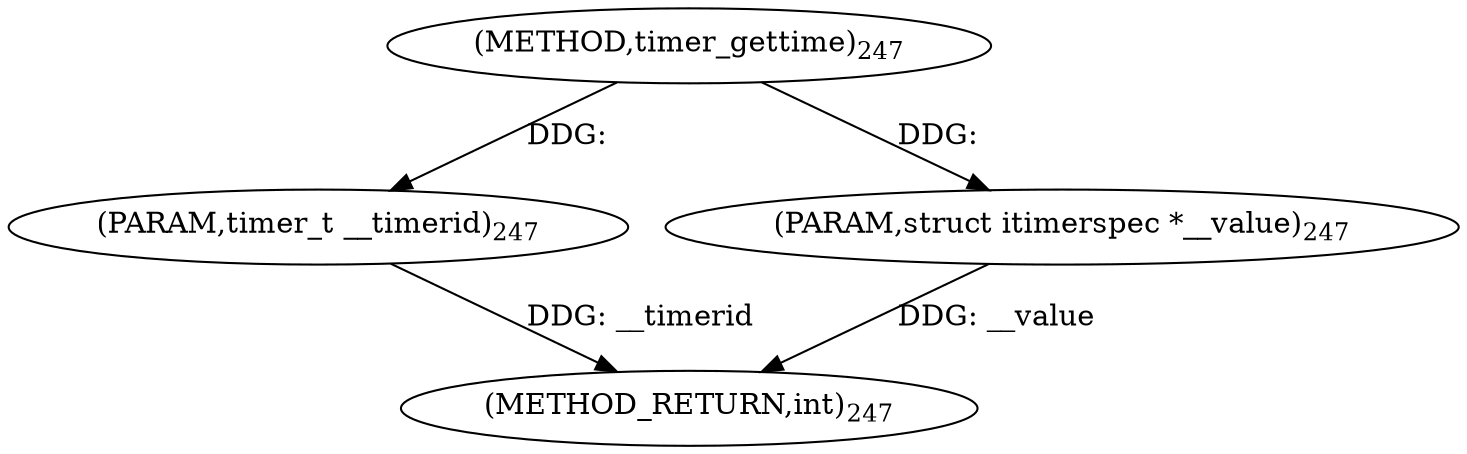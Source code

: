 digraph "timer_gettime" {  
"8013" [label = <(METHOD,timer_gettime)<SUB>247</SUB>> ]
"8016" [label = <(METHOD_RETURN,int)<SUB>247</SUB>> ]
"8014" [label = <(PARAM,timer_t __timerid)<SUB>247</SUB>> ]
"8015" [label = <(PARAM,struct itimerspec *__value)<SUB>247</SUB>> ]
  "8014" -> "8016"  [ label = "DDG: __timerid"] 
  "8015" -> "8016"  [ label = "DDG: __value"] 
  "8013" -> "8014"  [ label = "DDG: "] 
  "8013" -> "8015"  [ label = "DDG: "] 
}
